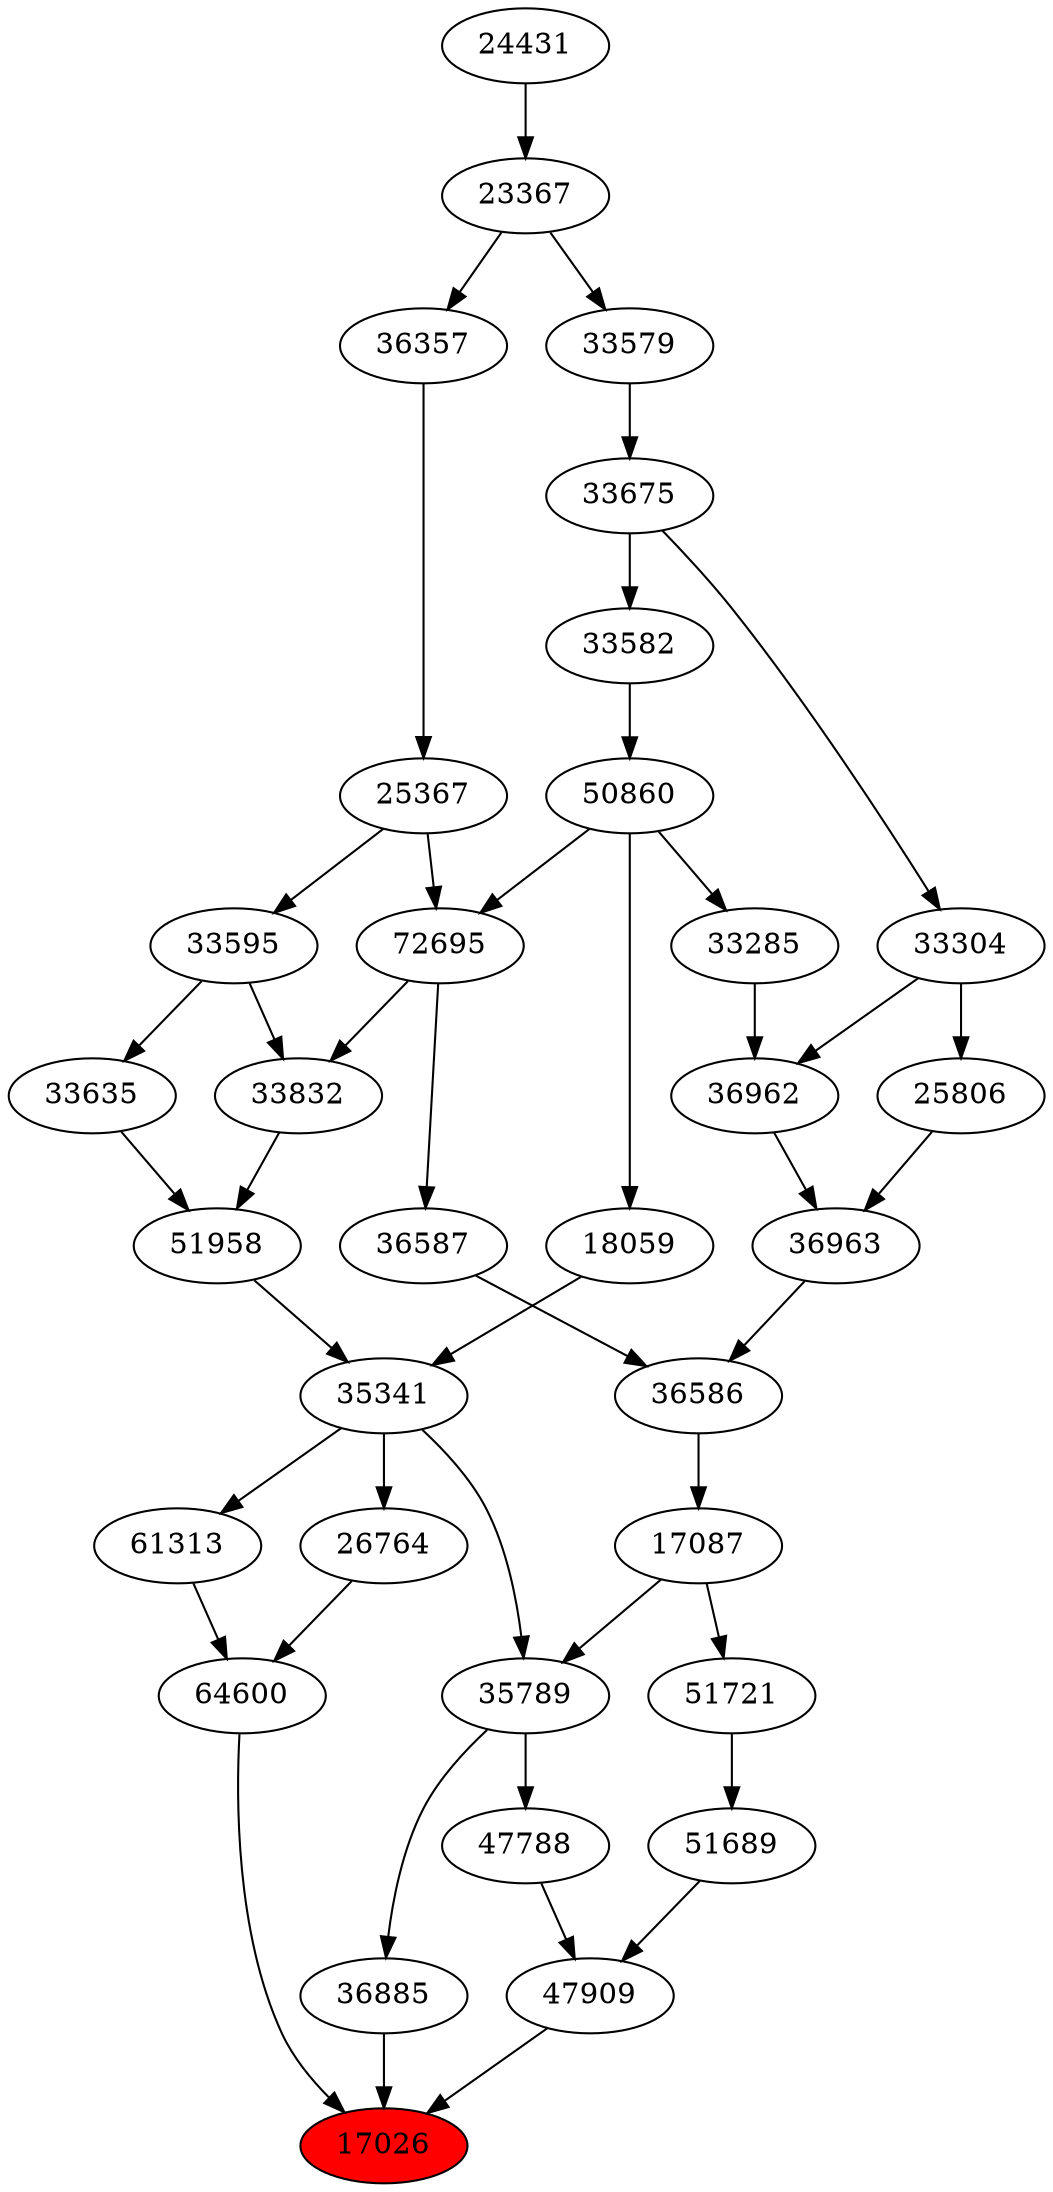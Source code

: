 strict digraph{ 
17026 [label="17026" fillcolor=red style=filled]
36885 -> 17026
47909 -> 17026
64600 -> 17026
36885 [label="36885"]
35789 -> 36885
47909 [label="47909"]
51689 -> 47909
47788 -> 47909
64600 [label="64600"]
26764 -> 64600
61313 -> 64600
35789 [label="35789"]
17087 -> 35789
35341 -> 35789
51689 [label="51689"]
51721 -> 51689
47788 [label="47788"]
35789 -> 47788
26764 [label="26764"]
35341 -> 26764
61313 [label="61313"]
35341 -> 61313
17087 [label="17087"]
36586 -> 17087
35341 [label="35341"]
51958 -> 35341
18059 -> 35341
51721 [label="51721"]
17087 -> 51721
36586 [label="36586"]
36587 -> 36586
36963 -> 36586
51958 [label="51958"]
33832 -> 51958
33635 -> 51958
18059 [label="18059"]
50860 -> 18059
36587 [label="36587"]
72695 -> 36587
36963 [label="36963"]
36962 -> 36963
25806 -> 36963
33832 [label="33832"]
72695 -> 33832
33595 -> 33832
33635 [label="33635"]
33595 -> 33635
50860 [label="50860"]
33582 -> 50860
72695 [label="72695"]
50860 -> 72695
25367 -> 72695
36962 [label="36962"]
33285 -> 36962
33304 -> 36962
25806 [label="25806"]
33304 -> 25806
33595 [label="33595"]
25367 -> 33595
33582 [label="33582"]
33675 -> 33582
25367 [label="25367"]
36357 -> 25367
33285 [label="33285"]
50860 -> 33285
33304 [label="33304"]
33675 -> 33304
33675 [label="33675"]
33579 -> 33675
36357 [label="36357"]
23367 -> 36357
33579 [label="33579"]
23367 -> 33579
23367 [label="23367"]
24431 -> 23367
24431 [label="24431"]
}